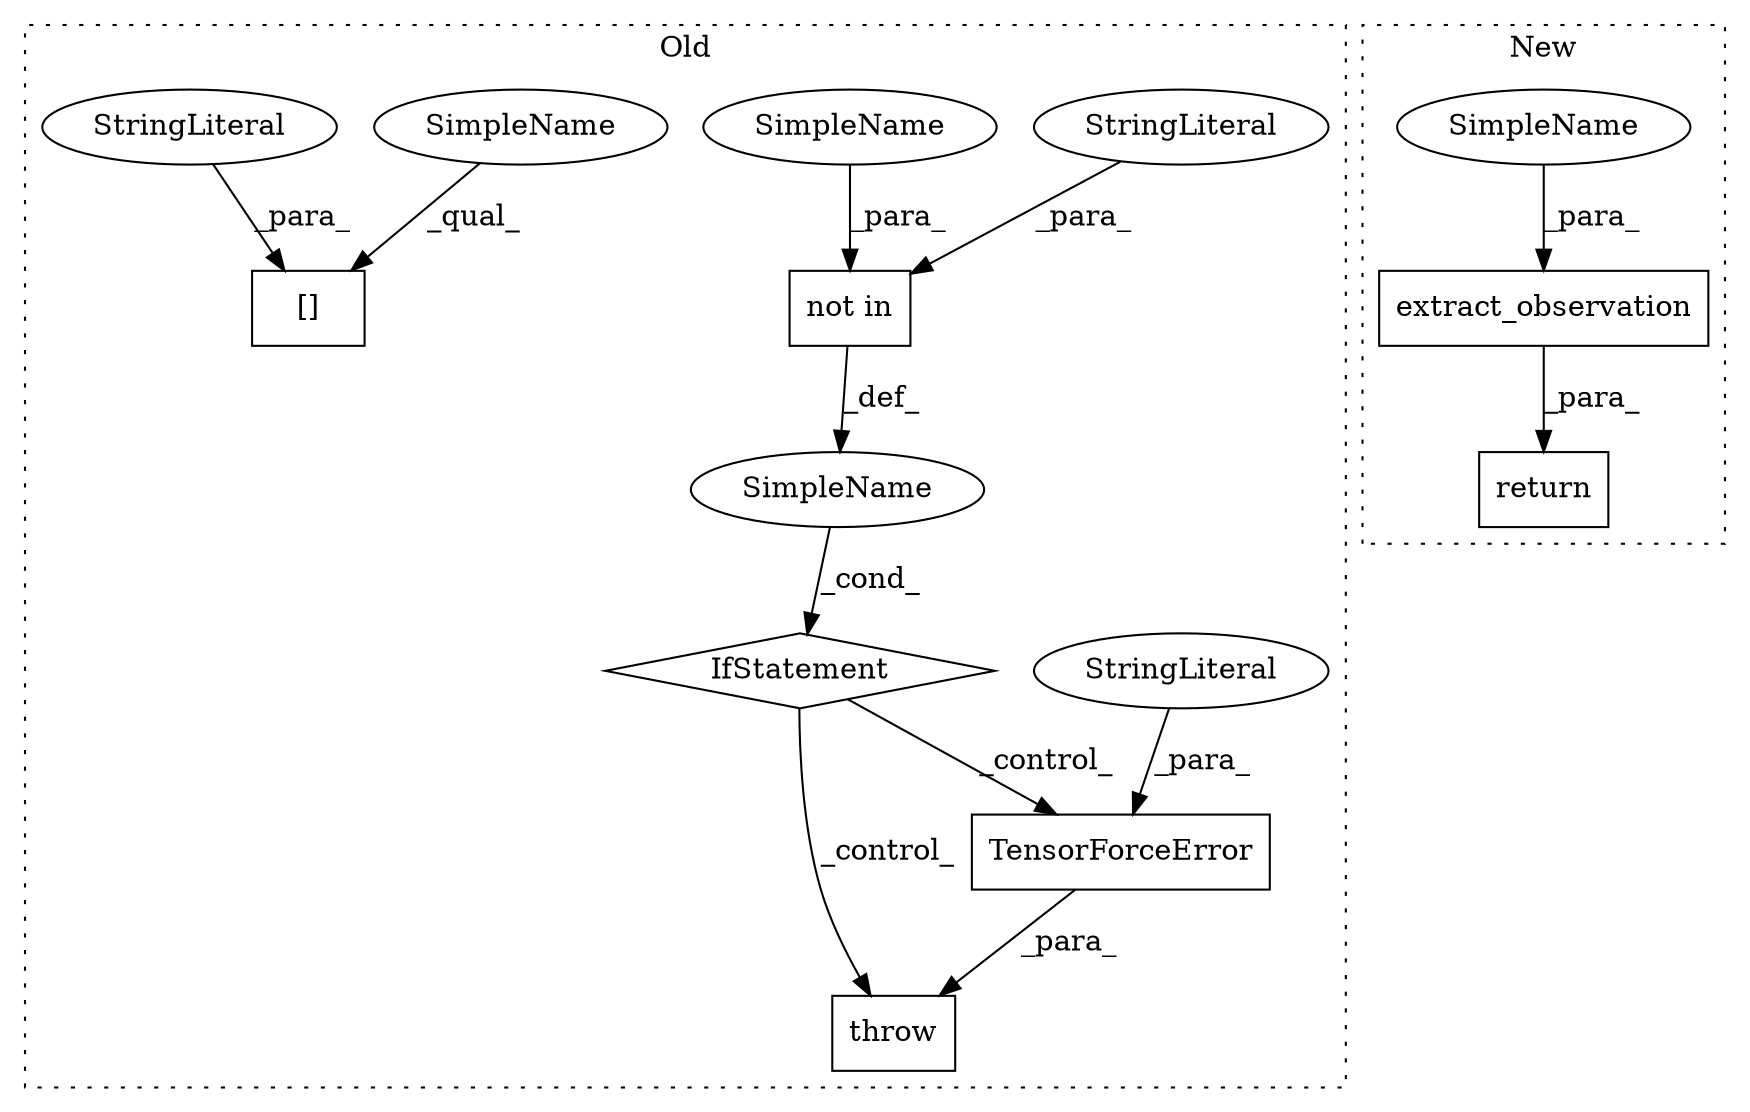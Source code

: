 digraph G {
subgraph cluster0 {
1 [label="not in" a="108" s="2544" l="26" shape="box"];
3 [label="[]" a="2" s="2667,2686" l="9,1" shape="box"];
4 [label="TensorForceError" a="32" s="2586,2647" l="17,1" shape="box"];
5 [label="SimpleName" a="42" s="" l="" shape="ellipse"];
6 [label="throw" a="53" s="2580" l="6" shape="box"];
7 [label="IfStatement" a="25" s="2536,2570" l="8,2" shape="diamond"];
8 [label="StringLiteral" a="45" s="2544" l="10" shape="ellipse"];
9 [label="StringLiteral" a="45" s="2676" l="10" shape="ellipse"];
10 [label="StringLiteral" a="45" s="2603" l="44" shape="ellipse"];
12 [label="SimpleName" a="42" s="2562" l="8" shape="ellipse"];
13 [label="SimpleName" a="42" s="2667" l="8" shape="ellipse"];
label = "Old";
style="dotted";
}
subgraph cluster1 {
2 [label="extract_observation" a="32" s="2837,2865" l="20,1" shape="box"];
11 [label="return" a="41" s="2825" l="7" shape="box"];
14 [label="SimpleName" a="42" s="2857" l="8" shape="ellipse"];
label = "New";
style="dotted";
}
1 -> 5 [label="_def_"];
2 -> 11 [label="_para_"];
4 -> 6 [label="_para_"];
5 -> 7 [label="_cond_"];
7 -> 6 [label="_control_"];
7 -> 4 [label="_control_"];
8 -> 1 [label="_para_"];
9 -> 3 [label="_para_"];
10 -> 4 [label="_para_"];
12 -> 1 [label="_para_"];
13 -> 3 [label="_qual_"];
14 -> 2 [label="_para_"];
}